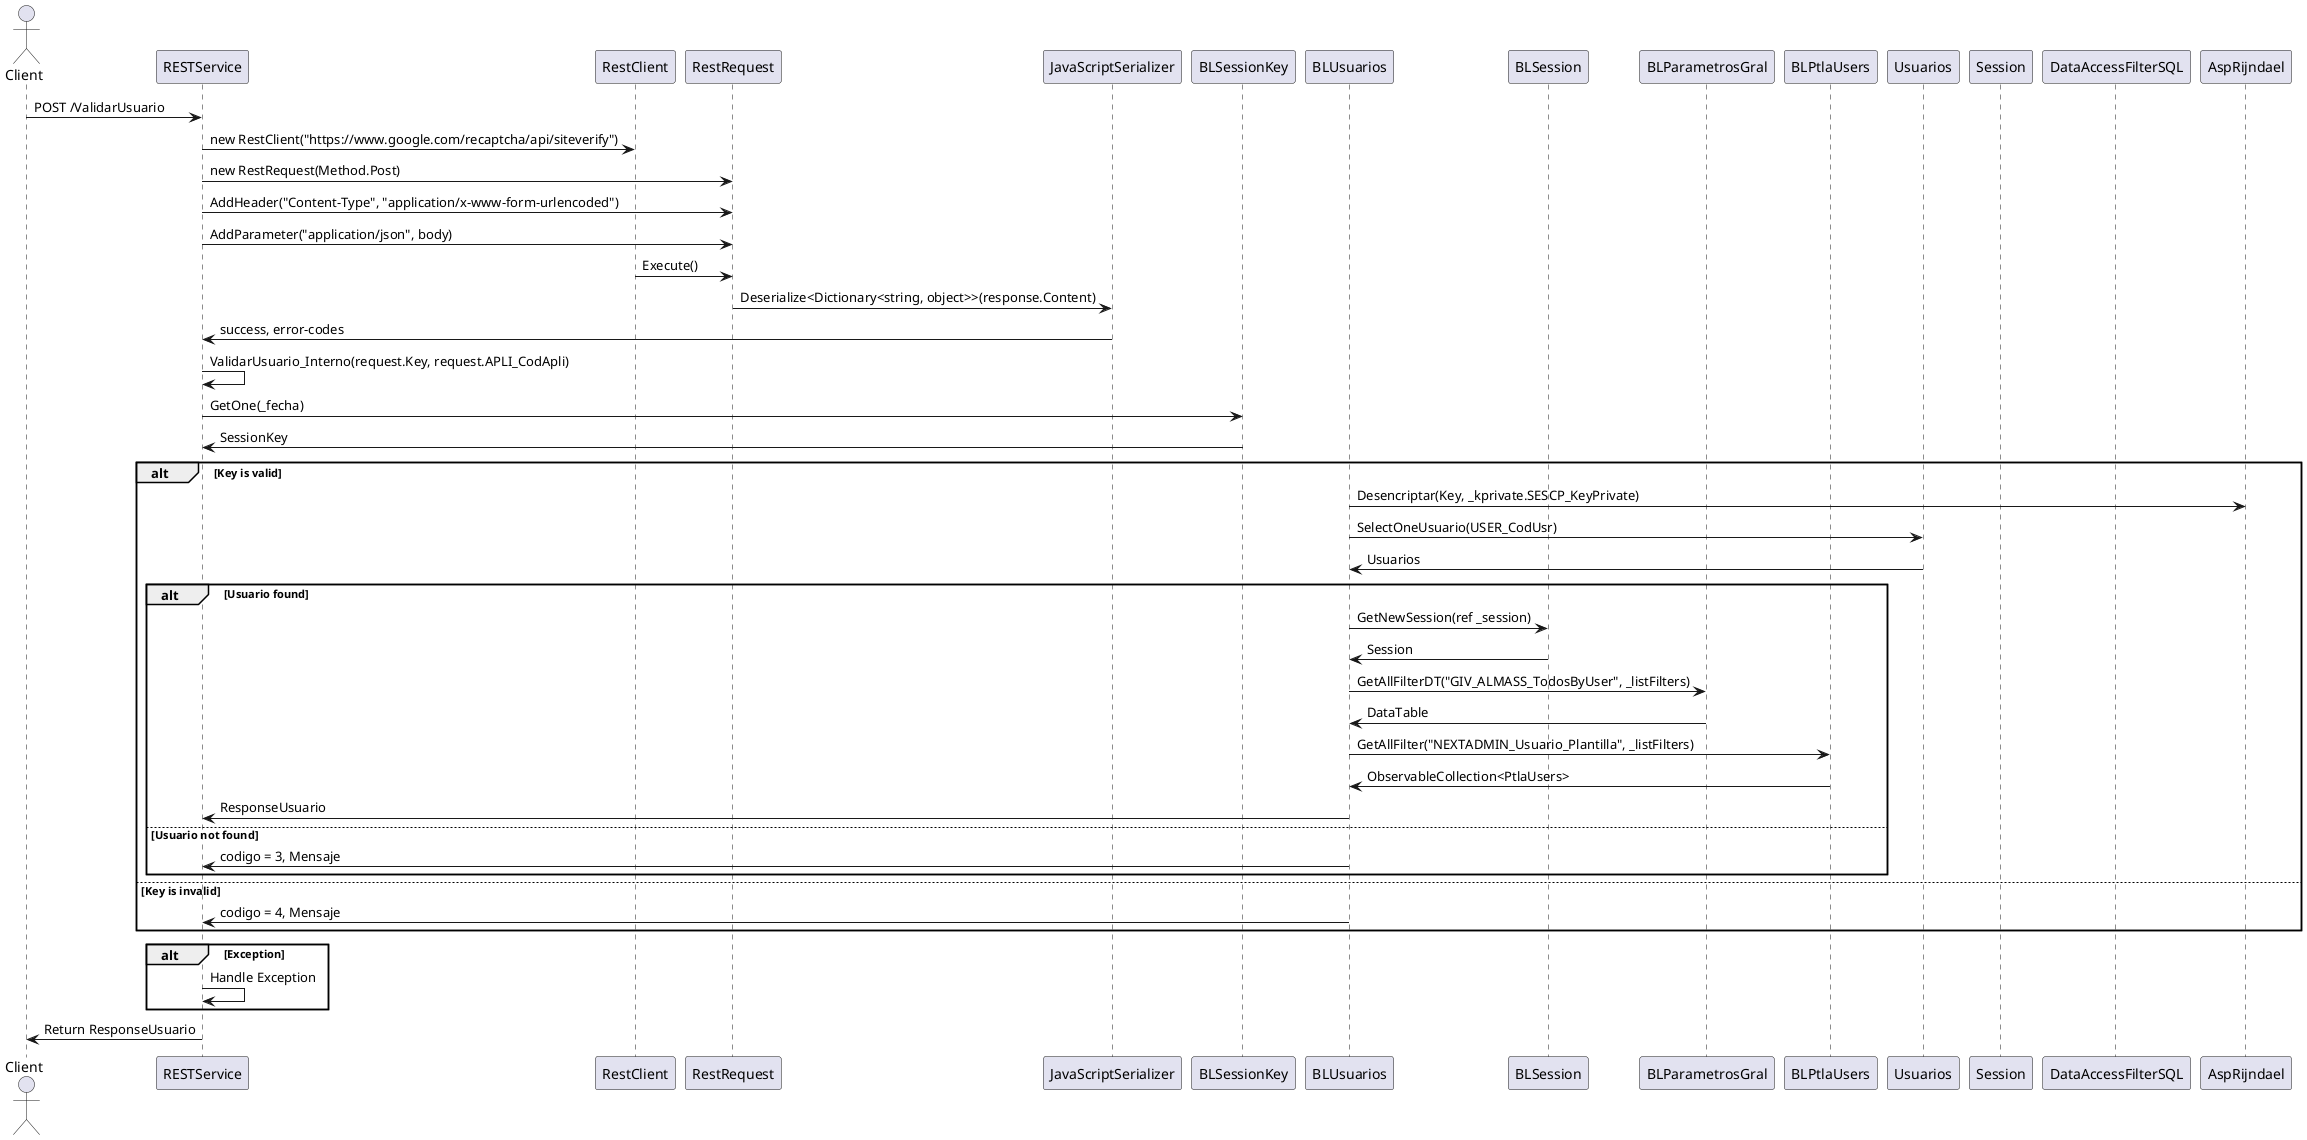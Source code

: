 @startuml

actor Client
participant "RESTService" as RESTService
participant "RestClient" as RestClient
participant "RestRequest" as RestRequest
participant "JavaScriptSerializer" as JavaScriptSerializer
participant "BLSessionKey" as BLSessionKey
participant "BLUsuarios" as BLUsuarios
participant "BLSession" as BLSession
participant "BLParametrosGral" as BLParametrosGral
participant "BLPtlaUsers" as BLPtlaUsers
participant "Usuarios" as Usuarios
participant "Session" as Session
participant "DataAccessFilterSQL" as DataAccessFilterSQL
participant "AspRijndael" as AspRijndael

Client -> RESTService : POST /ValidarUsuario
RESTService -> RestClient : new RestClient("https://www.google.com/recaptcha/api/siteverify")
RESTService -> RestRequest : new RestRequest(Method.Post)
RESTService -> RestRequest : AddHeader("Content-Type", "application/x-www-form-urlencoded")
RESTService -> RestRequest : AddParameter("application/json", body)
RestClient -> RestRequest : Execute()
RestRequest -> JavaScriptSerializer : Deserialize<Dictionary<string, object>>(response.Content)
JavaScriptSerializer -> RESTService : success, error-codes
RESTService -> RESTService : ValidarUsuario_Interno(request.Key, request.APLI_CodApli)
RESTService -> BLSessionKey : GetOne(_fecha)
BLSessionKey -> RESTService : SessionKey
alt Key is valid
    BLUsuarios -> AspRijndael : Desencriptar(Key, _kprivate.SESCP_KeyPrivate)
    BLUsuarios -> Usuarios : SelectOneUsuario(USER_CodUsr)
    Usuarios -> BLUsuarios : Usuarios
    alt Usuario found
        BLUsuarios -> BLSession : GetNewSession(ref _session)
        BLSession -> BLUsuarios : Session
        BLUsuarios -> BLParametrosGral : GetAllFilterDT("GIV_ALMASS_TodosByUser", _listFilters)
        BLParametrosGral -> BLUsuarios : DataTable
        BLUsuarios -> BLPtlaUsers : GetAllFilter("NEXTADMIN_Usuario_Plantilla", _listFilters)
        BLPtlaUsers -> BLUsuarios : ObservableCollection<PtlaUsers>
        BLUsuarios -> RESTService : ResponseUsuario
    else Usuario not found
        BLUsuarios -> RESTService : codigo = 3, Mensaje
    end
else Key is invalid
    BLUsuarios -> RESTService : codigo = 4, Mensaje
end

alt Exception
    RESTService -> RESTService : Handle Exception
end

RESTService -> Client : Return ResponseUsuario

@enduml
